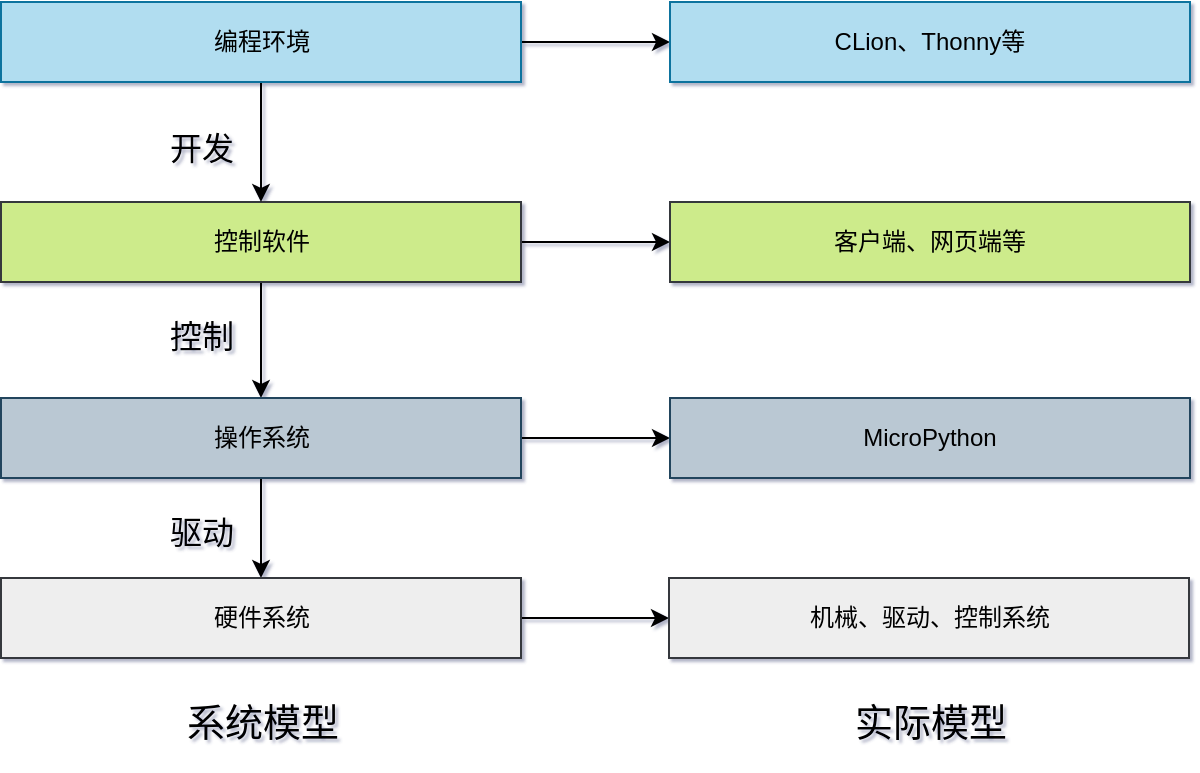 <mxfile version="22.1.4" type="github">
  <diagram id="C5RBs43oDa-KdzZeNtuy" name="Page-1">
    <mxGraphModel dx="1015" dy="543" grid="1" gridSize="10" guides="1" tooltips="1" connect="1" arrows="1" fold="1" page="1" pageScale="1" pageWidth="827" pageHeight="1169" background="none" math="0" shadow="1">
      <root>
        <mxCell id="WIyWlLk6GJQsqaUBKTNV-0" />
        <mxCell id="WIyWlLk6GJQsqaUBKTNV-1" parent="WIyWlLk6GJQsqaUBKTNV-0" />
        <mxCell id="Ysmc3VU5PjxpqGOoZE2R-29" value="" style="edgeStyle=orthogonalEdgeStyle;rounded=0;orthogonalLoop=1;jettySize=auto;html=1;" edge="1" parent="WIyWlLk6GJQsqaUBKTNV-1" source="Ysmc3VU5PjxpqGOoZE2R-6" target="Ysmc3VU5PjxpqGOoZE2R-24">
          <mxGeometry relative="1" as="geometry" />
        </mxCell>
        <mxCell id="Ysmc3VU5PjxpqGOoZE2R-33" value="" style="edgeStyle=orthogonalEdgeStyle;rounded=0;orthogonalLoop=1;jettySize=auto;html=1;" edge="1" parent="WIyWlLk6GJQsqaUBKTNV-1" source="Ysmc3VU5PjxpqGOoZE2R-6" target="Ysmc3VU5PjxpqGOoZE2R-7">
          <mxGeometry relative="1" as="geometry" />
        </mxCell>
        <mxCell id="Ysmc3VU5PjxpqGOoZE2R-6" value="控制软件" style="rounded=0;whiteSpace=wrap;html=1;fillColor=#cdeb8b;strokeColor=#36393d;" vertex="1" parent="WIyWlLk6GJQsqaUBKTNV-1">
          <mxGeometry x="130.5" y="450" width="260" height="40" as="geometry" />
        </mxCell>
        <mxCell id="Ysmc3VU5PjxpqGOoZE2R-30" value="" style="edgeStyle=orthogonalEdgeStyle;rounded=0;orthogonalLoop=1;jettySize=auto;html=1;" edge="1" parent="WIyWlLk6GJQsqaUBKTNV-1" source="Ysmc3VU5PjxpqGOoZE2R-7" target="Ysmc3VU5PjxpqGOoZE2R-25">
          <mxGeometry relative="1" as="geometry" />
        </mxCell>
        <mxCell id="Ysmc3VU5PjxpqGOoZE2R-34" value="" style="edgeStyle=orthogonalEdgeStyle;rounded=0;orthogonalLoop=1;jettySize=auto;html=1;entryX=0.5;entryY=0;entryDx=0;entryDy=0;" edge="1" parent="WIyWlLk6GJQsqaUBKTNV-1" source="Ysmc3VU5PjxpqGOoZE2R-7" target="Ysmc3VU5PjxpqGOoZE2R-8">
          <mxGeometry relative="1" as="geometry" />
        </mxCell>
        <mxCell id="Ysmc3VU5PjxpqGOoZE2R-7" value="操作系统" style="rounded=0;whiteSpace=wrap;html=1;fillColor=#bac8d3;strokeColor=#23445d;" vertex="1" parent="WIyWlLk6GJQsqaUBKTNV-1">
          <mxGeometry x="130.5" y="548" width="260" height="40" as="geometry" />
        </mxCell>
        <mxCell id="Ysmc3VU5PjxpqGOoZE2R-31" value="" style="edgeStyle=orthogonalEdgeStyle;rounded=0;orthogonalLoop=1;jettySize=auto;html=1;" edge="1" parent="WIyWlLk6GJQsqaUBKTNV-1" source="Ysmc3VU5PjxpqGOoZE2R-8" target="Ysmc3VU5PjxpqGOoZE2R-26">
          <mxGeometry relative="1" as="geometry" />
        </mxCell>
        <mxCell id="Ysmc3VU5PjxpqGOoZE2R-8" value="硬件系统" style="rounded=0;whiteSpace=wrap;html=1;fillColor=#eeeeee;strokeColor=#36393d;" vertex="1" parent="WIyWlLk6GJQsqaUBKTNV-1">
          <mxGeometry x="130.5" y="638" width="260" height="40" as="geometry" />
        </mxCell>
        <mxCell id="Ysmc3VU5PjxpqGOoZE2R-9" value="&lt;font style=&quot;font-size: 19px;&quot;&gt;系统模型&lt;/font&gt;" style="text;html=1;align=center;verticalAlign=middle;resizable=0;points=[];autosize=1;strokeColor=none;fillColor=none;" vertex="1" parent="WIyWlLk6GJQsqaUBKTNV-1">
          <mxGeometry x="210.5" y="691" width="100" height="40" as="geometry" />
        </mxCell>
        <mxCell id="Ysmc3VU5PjxpqGOoZE2R-17" value="&lt;font style=&quot;font-size: 19px;&quot;&gt;实际模型&lt;/font&gt;" style="text;html=1;align=center;verticalAlign=middle;resizable=0;points=[];autosize=1;strokeColor=none;fillColor=none;" vertex="1" parent="WIyWlLk6GJQsqaUBKTNV-1">
          <mxGeometry x="545" y="691" width="100" height="40" as="geometry" />
        </mxCell>
        <mxCell id="Ysmc3VU5PjxpqGOoZE2R-28" value="" style="edgeStyle=orthogonalEdgeStyle;rounded=0;orthogonalLoop=1;jettySize=auto;html=1;" edge="1" parent="WIyWlLk6GJQsqaUBKTNV-1" source="Ysmc3VU5PjxpqGOoZE2R-22" target="Ysmc3VU5PjxpqGOoZE2R-27">
          <mxGeometry relative="1" as="geometry" />
        </mxCell>
        <mxCell id="Ysmc3VU5PjxpqGOoZE2R-32" value="" style="edgeStyle=orthogonalEdgeStyle;rounded=0;orthogonalLoop=1;jettySize=auto;html=1;" edge="1" parent="WIyWlLk6GJQsqaUBKTNV-1" source="Ysmc3VU5PjxpqGOoZE2R-22" target="Ysmc3VU5PjxpqGOoZE2R-6">
          <mxGeometry relative="1" as="geometry" />
        </mxCell>
        <mxCell id="Ysmc3VU5PjxpqGOoZE2R-22" value="编程环境" style="rounded=0;whiteSpace=wrap;html=1;fillColor=#b1ddf0;strokeColor=#10739e;" vertex="1" parent="WIyWlLk6GJQsqaUBKTNV-1">
          <mxGeometry x="130.5" y="350" width="260" height="40" as="geometry" />
        </mxCell>
        <mxCell id="Ysmc3VU5PjxpqGOoZE2R-24" value="客户端、网页端等" style="rounded=0;whiteSpace=wrap;html=1;fillColor=#cdeb8b;strokeColor=#36393d;" vertex="1" parent="WIyWlLk6GJQsqaUBKTNV-1">
          <mxGeometry x="465" y="450" width="260" height="40" as="geometry" />
        </mxCell>
        <mxCell id="Ysmc3VU5PjxpqGOoZE2R-25" value="MicroPython" style="rounded=0;whiteSpace=wrap;html=1;fillColor=#bac8d3;strokeColor=#23445d;" vertex="1" parent="WIyWlLk6GJQsqaUBKTNV-1">
          <mxGeometry x="465" y="548" width="260" height="40" as="geometry" />
        </mxCell>
        <mxCell id="Ysmc3VU5PjxpqGOoZE2R-26" value="机械、驱动、控制系统" style="rounded=0;whiteSpace=wrap;html=1;fillColor=#eeeeee;strokeColor=#36393d;" vertex="1" parent="WIyWlLk6GJQsqaUBKTNV-1">
          <mxGeometry x="464.5" y="638" width="260" height="40" as="geometry" />
        </mxCell>
        <mxCell id="Ysmc3VU5PjxpqGOoZE2R-27" value="CLion、Thonny等" style="rounded=0;whiteSpace=wrap;html=1;fillColor=#b1ddf0;strokeColor=#10739e;" vertex="1" parent="WIyWlLk6GJQsqaUBKTNV-1">
          <mxGeometry x="465" y="350" width="260" height="40" as="geometry" />
        </mxCell>
        <mxCell id="Ysmc3VU5PjxpqGOoZE2R-35" value="&lt;font style=&quot;font-size: 16px;&quot;&gt;开发&lt;/font&gt;" style="text;html=1;strokeColor=none;fillColor=none;align=center;verticalAlign=middle;whiteSpace=wrap;rounded=0;" vertex="1" parent="WIyWlLk6GJQsqaUBKTNV-1">
          <mxGeometry x="201" y="408" width="60" height="30" as="geometry" />
        </mxCell>
        <mxCell id="Ysmc3VU5PjxpqGOoZE2R-36" value="&lt;font style=&quot;font-size: 16px;&quot;&gt;控制&lt;/font&gt;" style="text;html=1;strokeColor=none;fillColor=none;align=center;verticalAlign=middle;whiteSpace=wrap;rounded=0;" vertex="1" parent="WIyWlLk6GJQsqaUBKTNV-1">
          <mxGeometry x="201" y="502" width="60" height="30" as="geometry" />
        </mxCell>
        <mxCell id="Ysmc3VU5PjxpqGOoZE2R-37" value="&lt;font style=&quot;font-size: 16px;&quot;&gt;驱动&lt;/font&gt;" style="text;html=1;strokeColor=none;fillColor=none;align=center;verticalAlign=middle;whiteSpace=wrap;rounded=0;" vertex="1" parent="WIyWlLk6GJQsqaUBKTNV-1">
          <mxGeometry x="201" y="600" width="60" height="30" as="geometry" />
        </mxCell>
      </root>
    </mxGraphModel>
  </diagram>
</mxfile>
